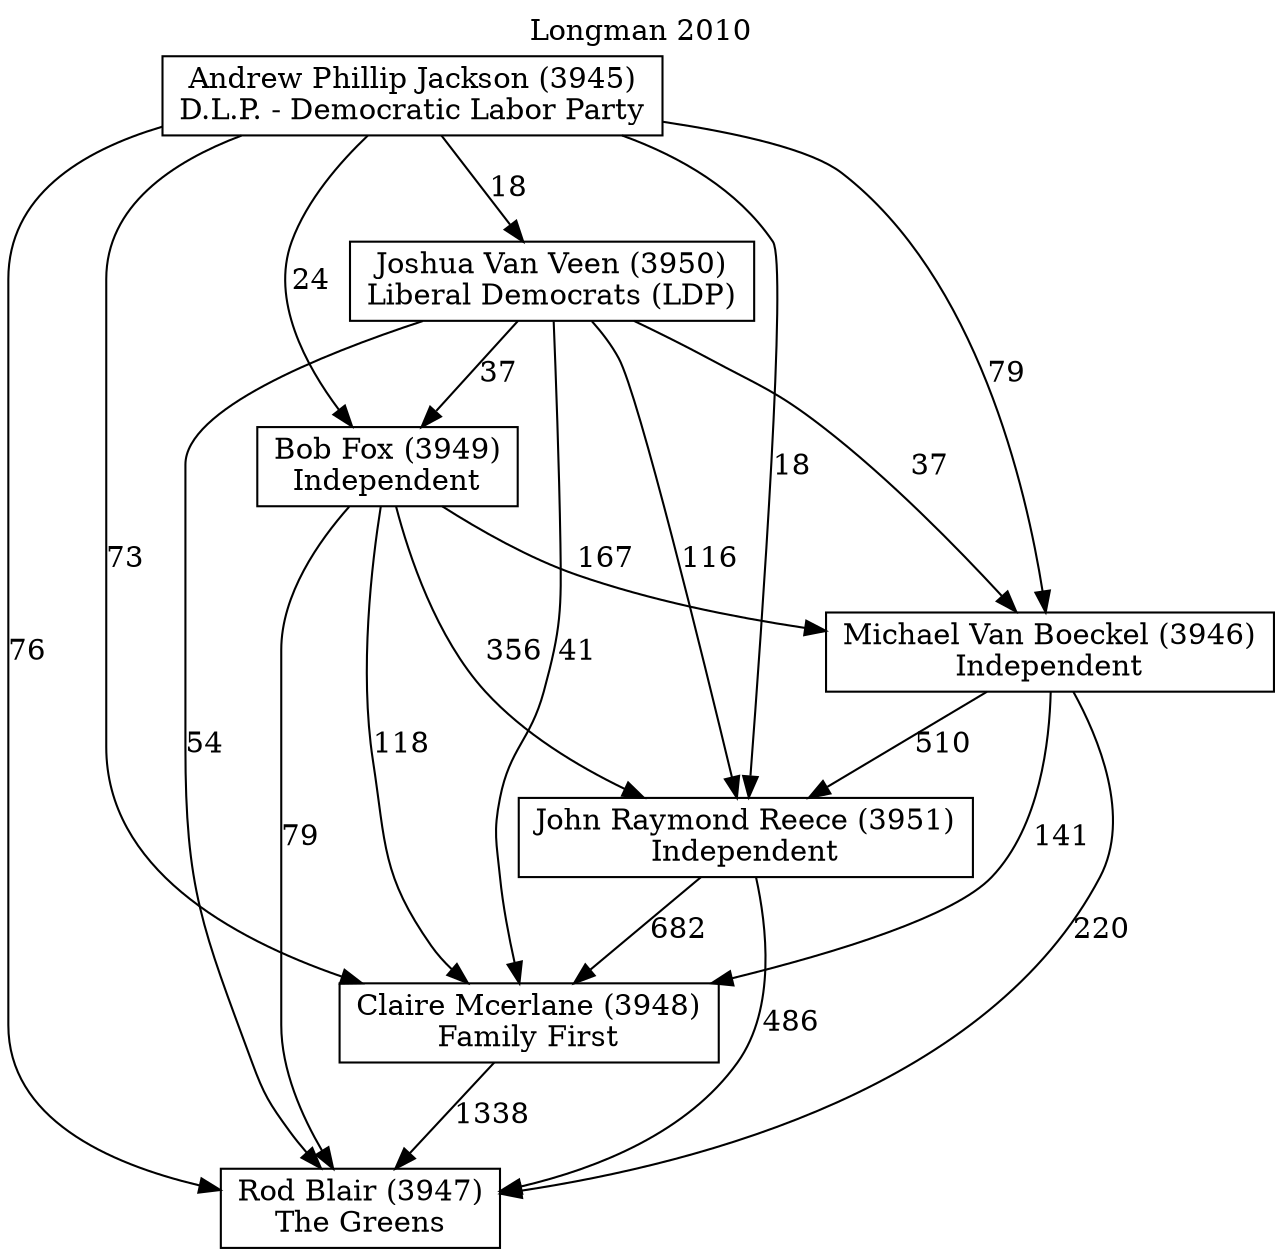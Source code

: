 // House preference flow
digraph "Rod Blair (3947)_Longman_2010" {
	graph [label="Longman 2010" labelloc=t mclimit=10]
	node [shape=box]
	"Rod Blair (3947)" [label="Rod Blair (3947)
The Greens"]
	"Claire Mcerlane (3948)" [label="Claire Mcerlane (3948)
Family First"]
	"John Raymond Reece (3951)" [label="John Raymond Reece (3951)
Independent"]
	"Michael Van Boeckel (3946)" [label="Michael Van Boeckel (3946)
Independent"]
	"Bob Fox (3949)" [label="Bob Fox (3949)
Independent"]
	"Joshua Van Veen (3950)" [label="Joshua Van Veen (3950)
Liberal Democrats (LDP)"]
	"Andrew Phillip Jackson (3945)" [label="Andrew Phillip Jackson (3945)
D.L.P. - Democratic Labor Party"]
	"Rod Blair (3947)" [label="Rod Blair (3947)
The Greens"]
	"John Raymond Reece (3951)" [label="John Raymond Reece (3951)
Independent"]
	"Michael Van Boeckel (3946)" [label="Michael Van Boeckel (3946)
Independent"]
	"Bob Fox (3949)" [label="Bob Fox (3949)
Independent"]
	"Joshua Van Veen (3950)" [label="Joshua Van Veen (3950)
Liberal Democrats (LDP)"]
	"Andrew Phillip Jackson (3945)" [label="Andrew Phillip Jackson (3945)
D.L.P. - Democratic Labor Party"]
	"Rod Blair (3947)" [label="Rod Blair (3947)
The Greens"]
	"Michael Van Boeckel (3946)" [label="Michael Van Boeckel (3946)
Independent"]
	"Bob Fox (3949)" [label="Bob Fox (3949)
Independent"]
	"Joshua Van Veen (3950)" [label="Joshua Van Veen (3950)
Liberal Democrats (LDP)"]
	"Andrew Phillip Jackson (3945)" [label="Andrew Phillip Jackson (3945)
D.L.P. - Democratic Labor Party"]
	"Rod Blair (3947)" [label="Rod Blair (3947)
The Greens"]
	"Bob Fox (3949)" [label="Bob Fox (3949)
Independent"]
	"Joshua Van Veen (3950)" [label="Joshua Van Veen (3950)
Liberal Democrats (LDP)"]
	"Andrew Phillip Jackson (3945)" [label="Andrew Phillip Jackson (3945)
D.L.P. - Democratic Labor Party"]
	"Rod Blair (3947)" [label="Rod Blair (3947)
The Greens"]
	"Joshua Van Veen (3950)" [label="Joshua Van Veen (3950)
Liberal Democrats (LDP)"]
	"Andrew Phillip Jackson (3945)" [label="Andrew Phillip Jackson (3945)
D.L.P. - Democratic Labor Party"]
	"Rod Blair (3947)" [label="Rod Blair (3947)
The Greens"]
	"Andrew Phillip Jackson (3945)" [label="Andrew Phillip Jackson (3945)
D.L.P. - Democratic Labor Party"]
	"Andrew Phillip Jackson (3945)" [label="Andrew Phillip Jackson (3945)
D.L.P. - Democratic Labor Party"]
	"Joshua Van Veen (3950)" [label="Joshua Van Veen (3950)
Liberal Democrats (LDP)"]
	"Andrew Phillip Jackson (3945)" [label="Andrew Phillip Jackson (3945)
D.L.P. - Democratic Labor Party"]
	"Andrew Phillip Jackson (3945)" [label="Andrew Phillip Jackson (3945)
D.L.P. - Democratic Labor Party"]
	"Bob Fox (3949)" [label="Bob Fox (3949)
Independent"]
	"Joshua Van Veen (3950)" [label="Joshua Van Veen (3950)
Liberal Democrats (LDP)"]
	"Andrew Phillip Jackson (3945)" [label="Andrew Phillip Jackson (3945)
D.L.P. - Democratic Labor Party"]
	"Bob Fox (3949)" [label="Bob Fox (3949)
Independent"]
	"Andrew Phillip Jackson (3945)" [label="Andrew Phillip Jackson (3945)
D.L.P. - Democratic Labor Party"]
	"Andrew Phillip Jackson (3945)" [label="Andrew Phillip Jackson (3945)
D.L.P. - Democratic Labor Party"]
	"Joshua Van Veen (3950)" [label="Joshua Van Veen (3950)
Liberal Democrats (LDP)"]
	"Andrew Phillip Jackson (3945)" [label="Andrew Phillip Jackson (3945)
D.L.P. - Democratic Labor Party"]
	"Andrew Phillip Jackson (3945)" [label="Andrew Phillip Jackson (3945)
D.L.P. - Democratic Labor Party"]
	"Michael Van Boeckel (3946)" [label="Michael Van Boeckel (3946)
Independent"]
	"Bob Fox (3949)" [label="Bob Fox (3949)
Independent"]
	"Joshua Van Veen (3950)" [label="Joshua Van Veen (3950)
Liberal Democrats (LDP)"]
	"Andrew Phillip Jackson (3945)" [label="Andrew Phillip Jackson (3945)
D.L.P. - Democratic Labor Party"]
	"Michael Van Boeckel (3946)" [label="Michael Van Boeckel (3946)
Independent"]
	"Joshua Van Veen (3950)" [label="Joshua Van Veen (3950)
Liberal Democrats (LDP)"]
	"Andrew Phillip Jackson (3945)" [label="Andrew Phillip Jackson (3945)
D.L.P. - Democratic Labor Party"]
	"Michael Van Boeckel (3946)" [label="Michael Van Boeckel (3946)
Independent"]
	"Andrew Phillip Jackson (3945)" [label="Andrew Phillip Jackson (3945)
D.L.P. - Democratic Labor Party"]
	"Andrew Phillip Jackson (3945)" [label="Andrew Phillip Jackson (3945)
D.L.P. - Democratic Labor Party"]
	"Joshua Van Veen (3950)" [label="Joshua Van Veen (3950)
Liberal Democrats (LDP)"]
	"Andrew Phillip Jackson (3945)" [label="Andrew Phillip Jackson (3945)
D.L.P. - Democratic Labor Party"]
	"Andrew Phillip Jackson (3945)" [label="Andrew Phillip Jackson (3945)
D.L.P. - Democratic Labor Party"]
	"Bob Fox (3949)" [label="Bob Fox (3949)
Independent"]
	"Joshua Van Veen (3950)" [label="Joshua Van Veen (3950)
Liberal Democrats (LDP)"]
	"Andrew Phillip Jackson (3945)" [label="Andrew Phillip Jackson (3945)
D.L.P. - Democratic Labor Party"]
	"Bob Fox (3949)" [label="Bob Fox (3949)
Independent"]
	"Andrew Phillip Jackson (3945)" [label="Andrew Phillip Jackson (3945)
D.L.P. - Democratic Labor Party"]
	"Andrew Phillip Jackson (3945)" [label="Andrew Phillip Jackson (3945)
D.L.P. - Democratic Labor Party"]
	"Joshua Van Veen (3950)" [label="Joshua Van Veen (3950)
Liberal Democrats (LDP)"]
	"Andrew Phillip Jackson (3945)" [label="Andrew Phillip Jackson (3945)
D.L.P. - Democratic Labor Party"]
	"Andrew Phillip Jackson (3945)" [label="Andrew Phillip Jackson (3945)
D.L.P. - Democratic Labor Party"]
	"John Raymond Reece (3951)" [label="John Raymond Reece (3951)
Independent"]
	"Michael Van Boeckel (3946)" [label="Michael Van Boeckel (3946)
Independent"]
	"Bob Fox (3949)" [label="Bob Fox (3949)
Independent"]
	"Joshua Van Veen (3950)" [label="Joshua Van Veen (3950)
Liberal Democrats (LDP)"]
	"Andrew Phillip Jackson (3945)" [label="Andrew Phillip Jackson (3945)
D.L.P. - Democratic Labor Party"]
	"John Raymond Reece (3951)" [label="John Raymond Reece (3951)
Independent"]
	"Bob Fox (3949)" [label="Bob Fox (3949)
Independent"]
	"Joshua Van Veen (3950)" [label="Joshua Van Veen (3950)
Liberal Democrats (LDP)"]
	"Andrew Phillip Jackson (3945)" [label="Andrew Phillip Jackson (3945)
D.L.P. - Democratic Labor Party"]
	"John Raymond Reece (3951)" [label="John Raymond Reece (3951)
Independent"]
	"Joshua Van Veen (3950)" [label="Joshua Van Veen (3950)
Liberal Democrats (LDP)"]
	"Andrew Phillip Jackson (3945)" [label="Andrew Phillip Jackson (3945)
D.L.P. - Democratic Labor Party"]
	"John Raymond Reece (3951)" [label="John Raymond Reece (3951)
Independent"]
	"Andrew Phillip Jackson (3945)" [label="Andrew Phillip Jackson (3945)
D.L.P. - Democratic Labor Party"]
	"Andrew Phillip Jackson (3945)" [label="Andrew Phillip Jackson (3945)
D.L.P. - Democratic Labor Party"]
	"Joshua Van Veen (3950)" [label="Joshua Van Veen (3950)
Liberal Democrats (LDP)"]
	"Andrew Phillip Jackson (3945)" [label="Andrew Phillip Jackson (3945)
D.L.P. - Democratic Labor Party"]
	"Andrew Phillip Jackson (3945)" [label="Andrew Phillip Jackson (3945)
D.L.P. - Democratic Labor Party"]
	"Bob Fox (3949)" [label="Bob Fox (3949)
Independent"]
	"Joshua Van Veen (3950)" [label="Joshua Van Veen (3950)
Liberal Democrats (LDP)"]
	"Andrew Phillip Jackson (3945)" [label="Andrew Phillip Jackson (3945)
D.L.P. - Democratic Labor Party"]
	"Bob Fox (3949)" [label="Bob Fox (3949)
Independent"]
	"Andrew Phillip Jackson (3945)" [label="Andrew Phillip Jackson (3945)
D.L.P. - Democratic Labor Party"]
	"Andrew Phillip Jackson (3945)" [label="Andrew Phillip Jackson (3945)
D.L.P. - Democratic Labor Party"]
	"Joshua Van Veen (3950)" [label="Joshua Van Veen (3950)
Liberal Democrats (LDP)"]
	"Andrew Phillip Jackson (3945)" [label="Andrew Phillip Jackson (3945)
D.L.P. - Democratic Labor Party"]
	"Andrew Phillip Jackson (3945)" [label="Andrew Phillip Jackson (3945)
D.L.P. - Democratic Labor Party"]
	"Michael Van Boeckel (3946)" [label="Michael Van Boeckel (3946)
Independent"]
	"Bob Fox (3949)" [label="Bob Fox (3949)
Independent"]
	"Joshua Van Veen (3950)" [label="Joshua Van Veen (3950)
Liberal Democrats (LDP)"]
	"Andrew Phillip Jackson (3945)" [label="Andrew Phillip Jackson (3945)
D.L.P. - Democratic Labor Party"]
	"Michael Van Boeckel (3946)" [label="Michael Van Boeckel (3946)
Independent"]
	"Joshua Van Veen (3950)" [label="Joshua Van Veen (3950)
Liberal Democrats (LDP)"]
	"Andrew Phillip Jackson (3945)" [label="Andrew Phillip Jackson (3945)
D.L.P. - Democratic Labor Party"]
	"Michael Van Boeckel (3946)" [label="Michael Van Boeckel (3946)
Independent"]
	"Andrew Phillip Jackson (3945)" [label="Andrew Phillip Jackson (3945)
D.L.P. - Democratic Labor Party"]
	"Andrew Phillip Jackson (3945)" [label="Andrew Phillip Jackson (3945)
D.L.P. - Democratic Labor Party"]
	"Joshua Van Veen (3950)" [label="Joshua Van Veen (3950)
Liberal Democrats (LDP)"]
	"Andrew Phillip Jackson (3945)" [label="Andrew Phillip Jackson (3945)
D.L.P. - Democratic Labor Party"]
	"Andrew Phillip Jackson (3945)" [label="Andrew Phillip Jackson (3945)
D.L.P. - Democratic Labor Party"]
	"Bob Fox (3949)" [label="Bob Fox (3949)
Independent"]
	"Joshua Van Veen (3950)" [label="Joshua Van Veen (3950)
Liberal Democrats (LDP)"]
	"Andrew Phillip Jackson (3945)" [label="Andrew Phillip Jackson (3945)
D.L.P. - Democratic Labor Party"]
	"Bob Fox (3949)" [label="Bob Fox (3949)
Independent"]
	"Andrew Phillip Jackson (3945)" [label="Andrew Phillip Jackson (3945)
D.L.P. - Democratic Labor Party"]
	"Andrew Phillip Jackson (3945)" [label="Andrew Phillip Jackson (3945)
D.L.P. - Democratic Labor Party"]
	"Joshua Van Veen (3950)" [label="Joshua Van Veen (3950)
Liberal Democrats (LDP)"]
	"Andrew Phillip Jackson (3945)" [label="Andrew Phillip Jackson (3945)
D.L.P. - Democratic Labor Party"]
	"Andrew Phillip Jackson (3945)" [label="Andrew Phillip Jackson (3945)
D.L.P. - Democratic Labor Party"]
	"Claire Mcerlane (3948)" [label="Claire Mcerlane (3948)
Family First"]
	"John Raymond Reece (3951)" [label="John Raymond Reece (3951)
Independent"]
	"Michael Van Boeckel (3946)" [label="Michael Van Boeckel (3946)
Independent"]
	"Bob Fox (3949)" [label="Bob Fox (3949)
Independent"]
	"Joshua Van Veen (3950)" [label="Joshua Van Veen (3950)
Liberal Democrats (LDP)"]
	"Andrew Phillip Jackson (3945)" [label="Andrew Phillip Jackson (3945)
D.L.P. - Democratic Labor Party"]
	"Claire Mcerlane (3948)" [label="Claire Mcerlane (3948)
Family First"]
	"Michael Van Boeckel (3946)" [label="Michael Van Boeckel (3946)
Independent"]
	"Bob Fox (3949)" [label="Bob Fox (3949)
Independent"]
	"Joshua Van Veen (3950)" [label="Joshua Van Veen (3950)
Liberal Democrats (LDP)"]
	"Andrew Phillip Jackson (3945)" [label="Andrew Phillip Jackson (3945)
D.L.P. - Democratic Labor Party"]
	"Claire Mcerlane (3948)" [label="Claire Mcerlane (3948)
Family First"]
	"Bob Fox (3949)" [label="Bob Fox (3949)
Independent"]
	"Joshua Van Veen (3950)" [label="Joshua Van Veen (3950)
Liberal Democrats (LDP)"]
	"Andrew Phillip Jackson (3945)" [label="Andrew Phillip Jackson (3945)
D.L.P. - Democratic Labor Party"]
	"Claire Mcerlane (3948)" [label="Claire Mcerlane (3948)
Family First"]
	"Joshua Van Veen (3950)" [label="Joshua Van Veen (3950)
Liberal Democrats (LDP)"]
	"Andrew Phillip Jackson (3945)" [label="Andrew Phillip Jackson (3945)
D.L.P. - Democratic Labor Party"]
	"Claire Mcerlane (3948)" [label="Claire Mcerlane (3948)
Family First"]
	"Andrew Phillip Jackson (3945)" [label="Andrew Phillip Jackson (3945)
D.L.P. - Democratic Labor Party"]
	"Andrew Phillip Jackson (3945)" [label="Andrew Phillip Jackson (3945)
D.L.P. - Democratic Labor Party"]
	"Joshua Van Veen (3950)" [label="Joshua Van Veen (3950)
Liberal Democrats (LDP)"]
	"Andrew Phillip Jackson (3945)" [label="Andrew Phillip Jackson (3945)
D.L.P. - Democratic Labor Party"]
	"Andrew Phillip Jackson (3945)" [label="Andrew Phillip Jackson (3945)
D.L.P. - Democratic Labor Party"]
	"Bob Fox (3949)" [label="Bob Fox (3949)
Independent"]
	"Joshua Van Veen (3950)" [label="Joshua Van Veen (3950)
Liberal Democrats (LDP)"]
	"Andrew Phillip Jackson (3945)" [label="Andrew Phillip Jackson (3945)
D.L.P. - Democratic Labor Party"]
	"Bob Fox (3949)" [label="Bob Fox (3949)
Independent"]
	"Andrew Phillip Jackson (3945)" [label="Andrew Phillip Jackson (3945)
D.L.P. - Democratic Labor Party"]
	"Andrew Phillip Jackson (3945)" [label="Andrew Phillip Jackson (3945)
D.L.P. - Democratic Labor Party"]
	"Joshua Van Veen (3950)" [label="Joshua Van Veen (3950)
Liberal Democrats (LDP)"]
	"Andrew Phillip Jackson (3945)" [label="Andrew Phillip Jackson (3945)
D.L.P. - Democratic Labor Party"]
	"Andrew Phillip Jackson (3945)" [label="Andrew Phillip Jackson (3945)
D.L.P. - Democratic Labor Party"]
	"Michael Van Boeckel (3946)" [label="Michael Van Boeckel (3946)
Independent"]
	"Bob Fox (3949)" [label="Bob Fox (3949)
Independent"]
	"Joshua Van Veen (3950)" [label="Joshua Van Veen (3950)
Liberal Democrats (LDP)"]
	"Andrew Phillip Jackson (3945)" [label="Andrew Phillip Jackson (3945)
D.L.P. - Democratic Labor Party"]
	"Michael Van Boeckel (3946)" [label="Michael Van Boeckel (3946)
Independent"]
	"Joshua Van Veen (3950)" [label="Joshua Van Veen (3950)
Liberal Democrats (LDP)"]
	"Andrew Phillip Jackson (3945)" [label="Andrew Phillip Jackson (3945)
D.L.P. - Democratic Labor Party"]
	"Michael Van Boeckel (3946)" [label="Michael Van Boeckel (3946)
Independent"]
	"Andrew Phillip Jackson (3945)" [label="Andrew Phillip Jackson (3945)
D.L.P. - Democratic Labor Party"]
	"Andrew Phillip Jackson (3945)" [label="Andrew Phillip Jackson (3945)
D.L.P. - Democratic Labor Party"]
	"Joshua Van Veen (3950)" [label="Joshua Van Veen (3950)
Liberal Democrats (LDP)"]
	"Andrew Phillip Jackson (3945)" [label="Andrew Phillip Jackson (3945)
D.L.P. - Democratic Labor Party"]
	"Andrew Phillip Jackson (3945)" [label="Andrew Phillip Jackson (3945)
D.L.P. - Democratic Labor Party"]
	"Bob Fox (3949)" [label="Bob Fox (3949)
Independent"]
	"Joshua Van Veen (3950)" [label="Joshua Van Veen (3950)
Liberal Democrats (LDP)"]
	"Andrew Phillip Jackson (3945)" [label="Andrew Phillip Jackson (3945)
D.L.P. - Democratic Labor Party"]
	"Bob Fox (3949)" [label="Bob Fox (3949)
Independent"]
	"Andrew Phillip Jackson (3945)" [label="Andrew Phillip Jackson (3945)
D.L.P. - Democratic Labor Party"]
	"Andrew Phillip Jackson (3945)" [label="Andrew Phillip Jackson (3945)
D.L.P. - Democratic Labor Party"]
	"Joshua Van Veen (3950)" [label="Joshua Van Veen (3950)
Liberal Democrats (LDP)"]
	"Andrew Phillip Jackson (3945)" [label="Andrew Phillip Jackson (3945)
D.L.P. - Democratic Labor Party"]
	"Andrew Phillip Jackson (3945)" [label="Andrew Phillip Jackson (3945)
D.L.P. - Democratic Labor Party"]
	"John Raymond Reece (3951)" [label="John Raymond Reece (3951)
Independent"]
	"Michael Van Boeckel (3946)" [label="Michael Van Boeckel (3946)
Independent"]
	"Bob Fox (3949)" [label="Bob Fox (3949)
Independent"]
	"Joshua Van Veen (3950)" [label="Joshua Van Veen (3950)
Liberal Democrats (LDP)"]
	"Andrew Phillip Jackson (3945)" [label="Andrew Phillip Jackson (3945)
D.L.P. - Democratic Labor Party"]
	"John Raymond Reece (3951)" [label="John Raymond Reece (3951)
Independent"]
	"Bob Fox (3949)" [label="Bob Fox (3949)
Independent"]
	"Joshua Van Veen (3950)" [label="Joshua Van Veen (3950)
Liberal Democrats (LDP)"]
	"Andrew Phillip Jackson (3945)" [label="Andrew Phillip Jackson (3945)
D.L.P. - Democratic Labor Party"]
	"John Raymond Reece (3951)" [label="John Raymond Reece (3951)
Independent"]
	"Joshua Van Veen (3950)" [label="Joshua Van Veen (3950)
Liberal Democrats (LDP)"]
	"Andrew Phillip Jackson (3945)" [label="Andrew Phillip Jackson (3945)
D.L.P. - Democratic Labor Party"]
	"John Raymond Reece (3951)" [label="John Raymond Reece (3951)
Independent"]
	"Andrew Phillip Jackson (3945)" [label="Andrew Phillip Jackson (3945)
D.L.P. - Democratic Labor Party"]
	"Andrew Phillip Jackson (3945)" [label="Andrew Phillip Jackson (3945)
D.L.P. - Democratic Labor Party"]
	"Joshua Van Veen (3950)" [label="Joshua Van Veen (3950)
Liberal Democrats (LDP)"]
	"Andrew Phillip Jackson (3945)" [label="Andrew Phillip Jackson (3945)
D.L.P. - Democratic Labor Party"]
	"Andrew Phillip Jackson (3945)" [label="Andrew Phillip Jackson (3945)
D.L.P. - Democratic Labor Party"]
	"Bob Fox (3949)" [label="Bob Fox (3949)
Independent"]
	"Joshua Van Veen (3950)" [label="Joshua Van Veen (3950)
Liberal Democrats (LDP)"]
	"Andrew Phillip Jackson (3945)" [label="Andrew Phillip Jackson (3945)
D.L.P. - Democratic Labor Party"]
	"Bob Fox (3949)" [label="Bob Fox (3949)
Independent"]
	"Andrew Phillip Jackson (3945)" [label="Andrew Phillip Jackson (3945)
D.L.P. - Democratic Labor Party"]
	"Andrew Phillip Jackson (3945)" [label="Andrew Phillip Jackson (3945)
D.L.P. - Democratic Labor Party"]
	"Joshua Van Veen (3950)" [label="Joshua Van Veen (3950)
Liberal Democrats (LDP)"]
	"Andrew Phillip Jackson (3945)" [label="Andrew Phillip Jackson (3945)
D.L.P. - Democratic Labor Party"]
	"Andrew Phillip Jackson (3945)" [label="Andrew Phillip Jackson (3945)
D.L.P. - Democratic Labor Party"]
	"Michael Van Boeckel (3946)" [label="Michael Van Boeckel (3946)
Independent"]
	"Bob Fox (3949)" [label="Bob Fox (3949)
Independent"]
	"Joshua Van Veen (3950)" [label="Joshua Van Veen (3950)
Liberal Democrats (LDP)"]
	"Andrew Phillip Jackson (3945)" [label="Andrew Phillip Jackson (3945)
D.L.P. - Democratic Labor Party"]
	"Michael Van Boeckel (3946)" [label="Michael Van Boeckel (3946)
Independent"]
	"Joshua Van Veen (3950)" [label="Joshua Van Veen (3950)
Liberal Democrats (LDP)"]
	"Andrew Phillip Jackson (3945)" [label="Andrew Phillip Jackson (3945)
D.L.P. - Democratic Labor Party"]
	"Michael Van Boeckel (3946)" [label="Michael Van Boeckel (3946)
Independent"]
	"Andrew Phillip Jackson (3945)" [label="Andrew Phillip Jackson (3945)
D.L.P. - Democratic Labor Party"]
	"Andrew Phillip Jackson (3945)" [label="Andrew Phillip Jackson (3945)
D.L.P. - Democratic Labor Party"]
	"Joshua Van Veen (3950)" [label="Joshua Van Veen (3950)
Liberal Democrats (LDP)"]
	"Andrew Phillip Jackson (3945)" [label="Andrew Phillip Jackson (3945)
D.L.P. - Democratic Labor Party"]
	"Andrew Phillip Jackson (3945)" [label="Andrew Phillip Jackson (3945)
D.L.P. - Democratic Labor Party"]
	"Bob Fox (3949)" [label="Bob Fox (3949)
Independent"]
	"Joshua Van Veen (3950)" [label="Joshua Van Veen (3950)
Liberal Democrats (LDP)"]
	"Andrew Phillip Jackson (3945)" [label="Andrew Phillip Jackson (3945)
D.L.P. - Democratic Labor Party"]
	"Bob Fox (3949)" [label="Bob Fox (3949)
Independent"]
	"Andrew Phillip Jackson (3945)" [label="Andrew Phillip Jackson (3945)
D.L.P. - Democratic Labor Party"]
	"Andrew Phillip Jackson (3945)" [label="Andrew Phillip Jackson (3945)
D.L.P. - Democratic Labor Party"]
	"Joshua Van Veen (3950)" [label="Joshua Van Veen (3950)
Liberal Democrats (LDP)"]
	"Andrew Phillip Jackson (3945)" [label="Andrew Phillip Jackson (3945)
D.L.P. - Democratic Labor Party"]
	"Andrew Phillip Jackson (3945)" [label="Andrew Phillip Jackson (3945)
D.L.P. - Democratic Labor Party"]
	"Claire Mcerlane (3948)" -> "Rod Blair (3947)" [label=1338]
	"John Raymond Reece (3951)" -> "Claire Mcerlane (3948)" [label=682]
	"Michael Van Boeckel (3946)" -> "John Raymond Reece (3951)" [label=510]
	"Bob Fox (3949)" -> "Michael Van Boeckel (3946)" [label=167]
	"Joshua Van Veen (3950)" -> "Bob Fox (3949)" [label=37]
	"Andrew Phillip Jackson (3945)" -> "Joshua Van Veen (3950)" [label=18]
	"John Raymond Reece (3951)" -> "Rod Blair (3947)" [label=486]
	"Michael Van Boeckel (3946)" -> "Rod Blair (3947)" [label=220]
	"Bob Fox (3949)" -> "Rod Blair (3947)" [label=79]
	"Joshua Van Veen (3950)" -> "Rod Blair (3947)" [label=54]
	"Andrew Phillip Jackson (3945)" -> "Rod Blair (3947)" [label=76]
	"Andrew Phillip Jackson (3945)" -> "Bob Fox (3949)" [label=24]
	"Joshua Van Veen (3950)" -> "Michael Van Boeckel (3946)" [label=37]
	"Andrew Phillip Jackson (3945)" -> "Michael Van Boeckel (3946)" [label=79]
	"Bob Fox (3949)" -> "John Raymond Reece (3951)" [label=356]
	"Joshua Van Veen (3950)" -> "John Raymond Reece (3951)" [label=116]
	"Andrew Phillip Jackson (3945)" -> "John Raymond Reece (3951)" [label=18]
	"Michael Van Boeckel (3946)" -> "Claire Mcerlane (3948)" [label=141]
	"Bob Fox (3949)" -> "Claire Mcerlane (3948)" [label=118]
	"Joshua Van Veen (3950)" -> "Claire Mcerlane (3948)" [label=41]
	"Andrew Phillip Jackson (3945)" -> "Claire Mcerlane (3948)" [label=73]
}
